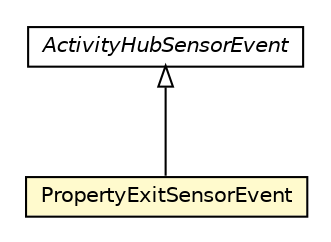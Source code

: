 #!/usr/local/bin/dot
#
# Class diagram 
# Generated by UMLGraph version R5_6-24-gf6e263 (http://www.umlgraph.org/)
#

digraph G {
	edge [fontname="Helvetica",fontsize=10,labelfontname="Helvetica",labelfontsize=10];
	node [fontname="Helvetica",fontsize=10,shape=plaintext];
	nodesep=0.25;
	ranksep=0.5;
	// org.universAAL.ontology.activityhub.PropertyExitSensorEvent
	c295997 [label=<<table title="org.universAAL.ontology.activityhub.PropertyExitSensorEvent" border="0" cellborder="1" cellspacing="0" cellpadding="2" port="p" bgcolor="lemonChiffon" href="./PropertyExitSensorEvent.html">
		<tr><td><table border="0" cellspacing="0" cellpadding="1">
<tr><td align="center" balign="center"> PropertyExitSensorEvent </td></tr>
		</table></td></tr>
		</table>>, URL="./PropertyExitSensorEvent.html", fontname="Helvetica", fontcolor="black", fontsize=10.0];
	// org.universAAL.ontology.activityhub.ActivityHubSensorEvent
	c296002 [label=<<table title="org.universAAL.ontology.activityhub.ActivityHubSensorEvent" border="0" cellborder="1" cellspacing="0" cellpadding="2" port="p" href="./ActivityHubSensorEvent.html">
		<tr><td><table border="0" cellspacing="0" cellpadding="1">
<tr><td align="center" balign="center"><font face="Helvetica-Oblique"> ActivityHubSensorEvent </font></td></tr>
		</table></td></tr>
		</table>>, URL="./ActivityHubSensorEvent.html", fontname="Helvetica", fontcolor="black", fontsize=10.0];
	//org.universAAL.ontology.activityhub.PropertyExitSensorEvent extends org.universAAL.ontology.activityhub.ActivityHubSensorEvent
	c296002:p -> c295997:p [dir=back,arrowtail=empty];
}

